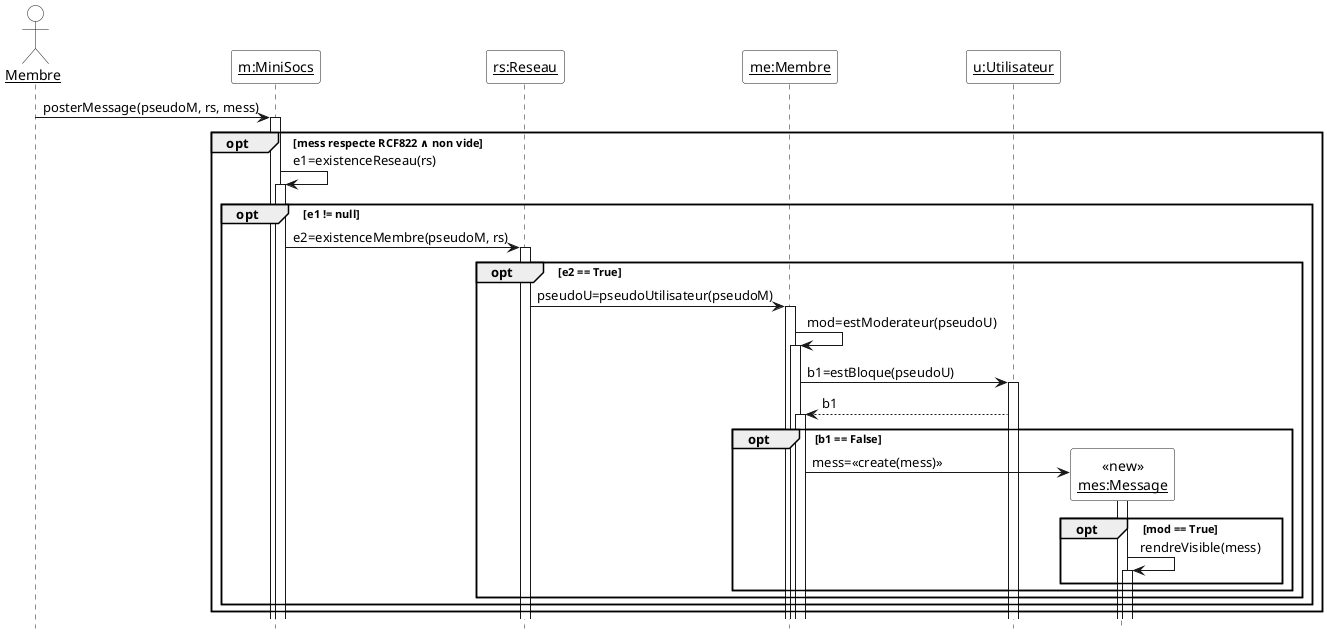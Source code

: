 @startuml

'Diagramme de séquence (PlantUML)'

'Configuration charte graphique'
hide footbox
skinparam sequenceParticipantBackgroundColor White
skinparam sequenceActorBackgroundColor White

'Déclaration des acteurs et des participants (déjà existants avant la séquence)'
actor "__Membre__" as member
participant "__m:MiniSocs__" as m
participant "__rs:Reseau__" as rs
participant "__me:Membre__" as me
participant "__u:Utilisateur__" as u

'Séquence avec les messages, les créations de participants, etc.'
member -> m ++ : posterMessage(pseudoM, rs, mess)

opt mess respecte RCF822 ∧ non vide
  m -> m ++ : e1=existenceReseau(rs)
  opt e1 != null
    m -> rs ++ : e2=existenceMembre(pseudoM, rs)
    opt e2 == True
      rs -> me ++ : pseudoU=pseudoUtilisateur(pseudoM)
      me -> me ++ : mod=estModerateur(pseudoU)
      me -> u ++ : b1=estBloque(pseudoU)
      u --> me ++ : b1
      opt b1 == False
        create "<<new>>\n__mes:Message__" as mess
        me -> "__mes:Message__" as mess ++ : mess=<<create(mess)>>
        opt mod == True
          mess -> mess ++ : rendreVisible(mess)
	end
    end
  end    
end
end
@enduml
